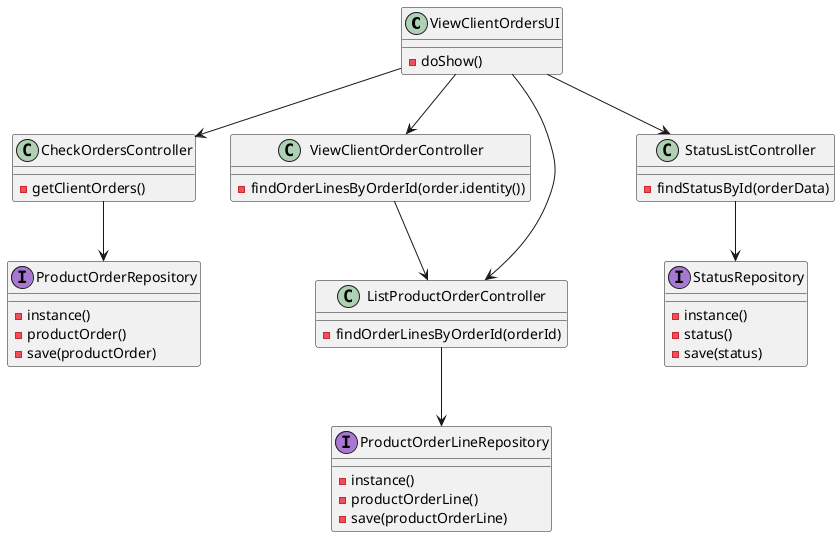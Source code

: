 @startuml
'https://plantuml.com/sequence-diagram

class ViewClientOrdersUI
class CheckOrdersController
class ViewClientOrderController
class StatusListController
class ListProductOrderController
class ProductOrderRepository<< (I,a777d1) >>
class StatusRepository<< (I,a777d1) >>
class ProductOrderLineRepository<< (I,a777d1) >>

class ViewClientOrdersUI{
    - doShow()
}

class CheckOrdersController{
    - getClientOrders()
}

class StatusListController{
    - findStatusById(orderData)
}

class ViewClientOrderController{
    - findOrderLinesByOrderId(order.identity())
}

class ListProductOrderController{
    - findOrderLinesByOrderId(orderId)
}

class ProductOrderRepository{
    - instance()
    - productOrder()
    - save(productOrder)
}

class StatusRepository{
    - instance()
    - status()
    - save(status)
}

class ProductOrderLineRepository{
    - instance()
    - productOrderLine()
    - save(productOrderLine)
}



ViewClientOrdersUI--> CheckOrdersController
ViewClientOrdersUI--> StatusListController
ViewClientOrdersUI--> ViewClientOrderController
ViewClientOrdersUI--> ListProductOrderController
ViewClientOrderController--> ListProductOrderController
ListProductOrderController-->ProductOrderLineRepository
CheckOrdersController--> ProductOrderRepository
StatusListController--> StatusRepository
@enduml
